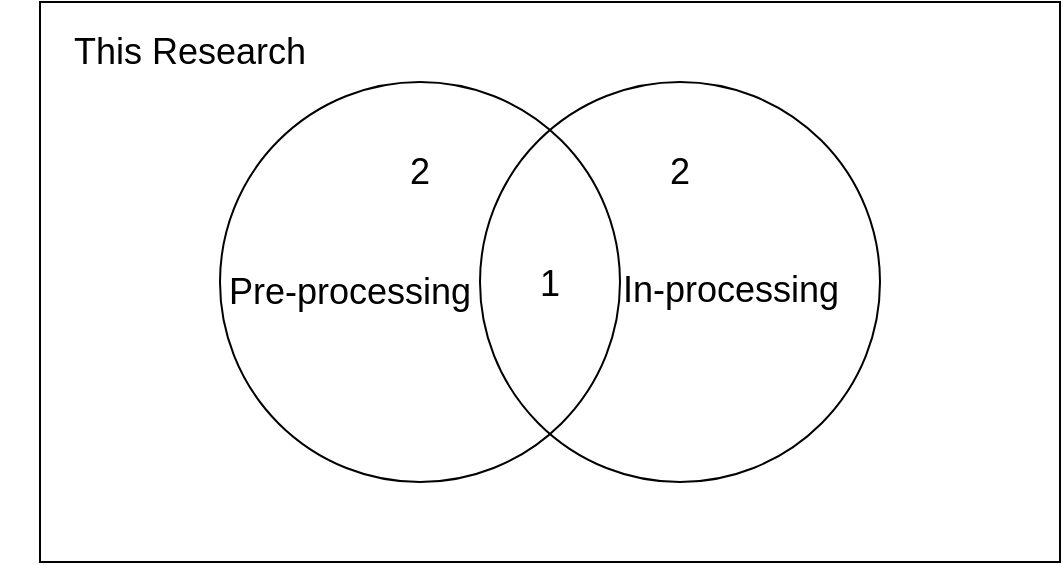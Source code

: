 <mxfile version="15.5.6" type="device"><diagram id="JtRf3jhi_ur8WNn8eusb" name="Page-1"><mxGraphModel dx="2062" dy="1154" grid="1" gridSize="10" guides="1" tooltips="1" connect="1" arrows="1" fold="1" page="1" pageScale="1" pageWidth="850" pageHeight="1100" math="0" shadow="0"><root><mxCell id="0"/><mxCell id="1" parent="0"/><mxCell id="uEbF3yuzvcbNCnpCaxUq-5" value="" style="rounded=0;whiteSpace=wrap;html=1;fillColor=default;" vertex="1" parent="1"><mxGeometry x="50" y="230" width="510" height="280" as="geometry"/></mxCell><mxCell id="uEbF3yuzvcbNCnpCaxUq-1" value="" style="ellipse;whiteSpace=wrap;html=1;fillColor=none;" vertex="1" parent="1"><mxGeometry x="140" y="270" width="200" height="200" as="geometry"/></mxCell><mxCell id="uEbF3yuzvcbNCnpCaxUq-3" value="" style="ellipse;whiteSpace=wrap;html=1;fillColor=none;" vertex="1" parent="1"><mxGeometry x="270" y="270" width="200" height="200" as="geometry"/></mxCell><mxCell id="uEbF3yuzvcbNCnpCaxUq-6" value="&lt;font style=&quot;font-size: 18px&quot;&gt;Pre-processing&lt;/font&gt;" style="text;html=1;strokeColor=none;fillColor=none;align=center;verticalAlign=middle;whiteSpace=wrap;rounded=0;" vertex="1" parent="1"><mxGeometry x="140" y="350" width="130" height="50" as="geometry"/></mxCell><mxCell id="uEbF3yuzvcbNCnpCaxUq-7" value="&lt;font style=&quot;font-size: 18px&quot;&gt;In-processing&lt;/font&gt;" style="text;html=1;strokeColor=none;fillColor=none;align=center;verticalAlign=middle;whiteSpace=wrap;rounded=0;" vertex="1" parent="1"><mxGeometry x="330" y="347" width="131" height="53" as="geometry"/></mxCell><mxCell id="uEbF3yuzvcbNCnpCaxUq-9" value="&lt;font style=&quot;font-size: 18px&quot;&gt;2&lt;/font&gt;" style="text;html=1;strokeColor=none;fillColor=none;align=center;verticalAlign=middle;whiteSpace=wrap;rounded=0;" vertex="1" parent="1"><mxGeometry x="210" y="300" width="60" height="30" as="geometry"/></mxCell><mxCell id="uEbF3yuzvcbNCnpCaxUq-10" value="&lt;font style=&quot;font-size: 18px&quot;&gt;1&lt;/font&gt;" style="text;html=1;strokeColor=none;fillColor=none;align=center;verticalAlign=middle;whiteSpace=wrap;rounded=0;" vertex="1" parent="1"><mxGeometry x="275" y="356" width="60" height="30" as="geometry"/></mxCell><mxCell id="uEbF3yuzvcbNCnpCaxUq-11" value="&lt;font style=&quot;font-size: 18px&quot;&gt;2&lt;/font&gt;" style="text;html=1;strokeColor=none;fillColor=none;align=center;verticalAlign=middle;whiteSpace=wrap;rounded=0;" vertex="1" parent="1"><mxGeometry x="340" y="300" width="60" height="30" as="geometry"/></mxCell><mxCell id="uEbF3yuzvcbNCnpCaxUq-12" value="This Research" style="text;html=1;strokeColor=none;fillColor=none;align=center;verticalAlign=middle;whiteSpace=wrap;rounded=0;fontSize=18;" vertex="1" parent="1"><mxGeometry x="30" y="240" width="190" height="30" as="geometry"/></mxCell></root></mxGraphModel></diagram></mxfile>